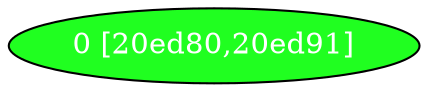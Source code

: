 diGraph libnss3{
	libnss3_0  [style=filled fillcolor="#20FF20" fontcolor="#ffffff" shape=oval label="0 [20ed80,20ed91]"]


}